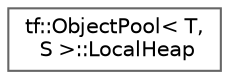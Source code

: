 digraph "类继承关系图"
{
 // LATEX_PDF_SIZE
  bgcolor="transparent";
  edge [fontname=Helvetica,fontsize=10,labelfontname=Helvetica,labelfontsize=10];
  node [fontname=Helvetica,fontsize=10,shape=box,height=0.2,width=0.4];
  rankdir="LR";
  Node0 [id="Node000000",label="tf::ObjectPool\< T,\l S \>::LocalHeap",height=0.2,width=0.4,color="grey40", fillcolor="white", style="filled",URL="$structtf_1_1_object_pool_1_1_local_heap.html",tooltip=" "];
}
